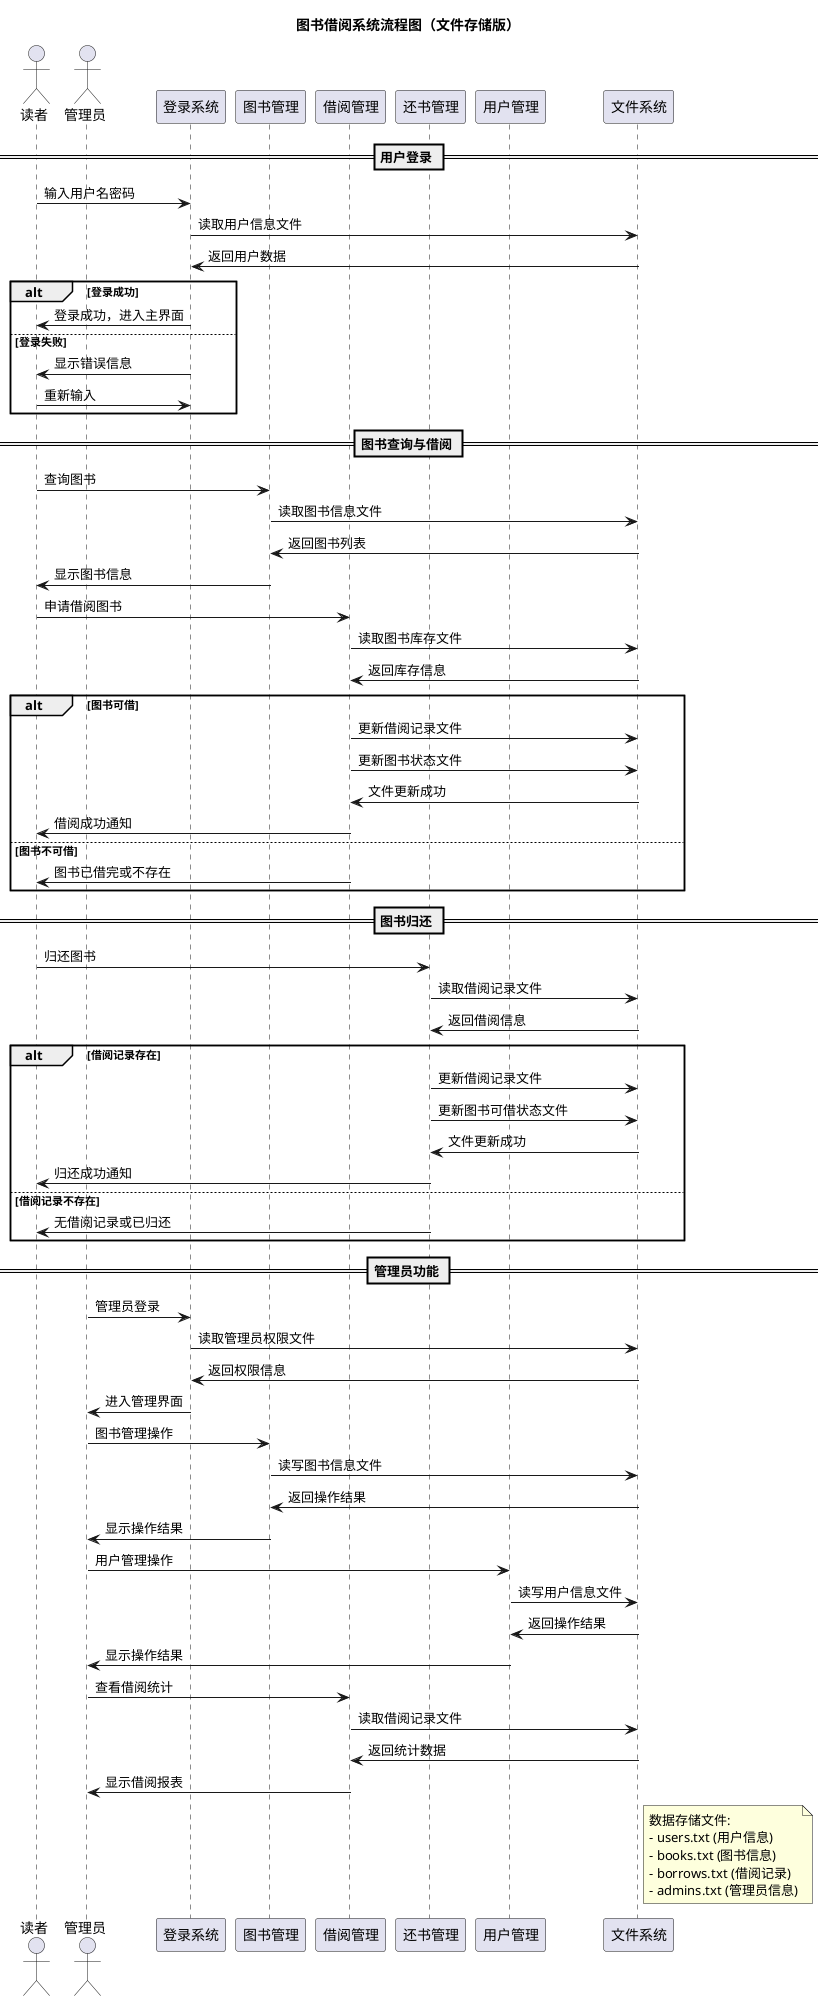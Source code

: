 @startuml 图书借阅系统流程图

title 图书借阅系统流程图（文件存储版）

actor 读者 as Reader
actor 管理员 as Admin
participant "登录系统" as Login
participant "图书管理" as BookMgmt
participant "借阅管理" as BorrowMgmt
participant "还书管理" as ReturnMgmt
participant "用户管理" as UserMgmt
participant "文件系统" as FileSystem

== 用户登录 ==
Reader -> Login: 输入用户名密码
Login -> FileSystem: 读取用户信息文件
FileSystem -> Login: 返回用户数据
alt 登录成功
    Login -> Reader: 登录成功，进入主界面
else 登录失败
    Login -> Reader: 显示错误信息
    Reader -> Login: 重新输入
end

== 图书查询与借阅 ==
Reader -> BookMgmt: 查询图书
BookMgmt -> FileSystem: 读取图书信息文件
FileSystem -> BookMgmt: 返回图书列表
BookMgmt -> Reader: 显示图书信息

Reader -> BorrowMgmt: 申请借阅图书
BorrowMgmt -> FileSystem: 读取图书库存文件
FileSystem -> BorrowMgmt: 返回库存信息

alt 图书可借
    BorrowMgmt -> FileSystem: 更新借阅记录文件
    BorrowMgmt -> FileSystem: 更新图书状态文件
    FileSystem -> BorrowMgmt: 文件更新成功
    BorrowMgmt -> Reader: 借阅成功通知
else 图书不可借
    BorrowMgmt -> Reader: 图书已借完或不存在
end

== 图书归还 ==
Reader -> ReturnMgmt: 归还图书
ReturnMgmt -> FileSystem: 读取借阅记录文件
FileSystem -> ReturnMgmt: 返回借阅信息

alt 借阅记录存在
    ReturnMgmt -> FileSystem: 更新借阅记录文件
    ReturnMgmt -> FileSystem: 更新图书可借状态文件
    FileSystem -> ReturnMgmt: 文件更新成功
    ReturnMgmt -> Reader: 归还成功通知
else 借阅记录不存在
    ReturnMgmt -> Reader: 无借阅记录或已归还
end

== 管理员功能 ==
Admin -> Login: 管理员登录
Login -> FileSystem: 读取管理员权限文件
FileSystem -> Login: 返回权限信息
Login -> Admin: 进入管理界面

Admin -> BookMgmt: 图书管理操作
BookMgmt -> FileSystem: 读写图书信息文件
FileSystem -> BookMgmt: 返回操作结果
BookMgmt -> Admin: 显示操作结果

Admin -> UserMgmt: 用户管理操作
UserMgmt -> FileSystem: 读写用户信息文件
FileSystem -> UserMgmt: 返回操作结果
UserMgmt -> Admin: 显示操作结果

Admin -> BorrowMgmt: 查看借阅统计
BorrowMgmt -> FileSystem: 读取借阅记录文件
FileSystem -> BorrowMgmt: 返回统计数据
BorrowMgmt -> Admin: 显示借阅报表

note right of FileSystem
  数据存储文件:
  - users.txt (用户信息)
  - books.txt (图书信息)
  - borrows.txt (借阅记录)
  - admins.txt (管理员信息)
end note

@enduml